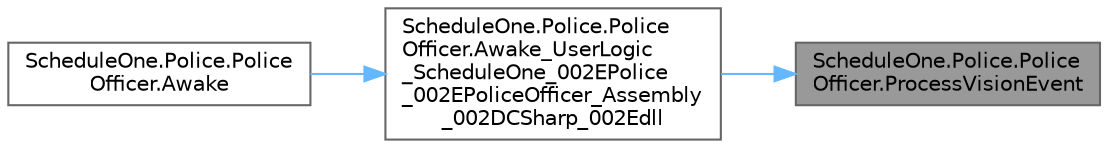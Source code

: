 digraph "ScheduleOne.Police.PoliceOfficer.ProcessVisionEvent"
{
 // LATEX_PDF_SIZE
  bgcolor="transparent";
  edge [fontname=Helvetica,fontsize=10,labelfontname=Helvetica,labelfontsize=10];
  node [fontname=Helvetica,fontsize=10,shape=box,height=0.2,width=0.4];
  rankdir="RL";
  Node1 [id="Node000001",label="ScheduleOne.Police.Police\lOfficer.ProcessVisionEvent",height=0.2,width=0.4,color="gray40", fillcolor="grey60", style="filled", fontcolor="black",tooltip="Processes the vision event."];
  Node1 -> Node2 [id="edge1_Node000001_Node000002",dir="back",color="steelblue1",style="solid",tooltip=" "];
  Node2 [id="Node000002",label="ScheduleOne.Police.Police\lOfficer.Awake_UserLogic\l_ScheduleOne_002EPolice\l_002EPoliceOfficer_Assembly\l_002DCSharp_002Edll",height=0.2,width=0.4,color="grey40", fillcolor="white", style="filled",URL="$class_schedule_one_1_1_police_1_1_police_officer.html#a1c985992cf8091ecddd632ff13888fb5",tooltip="Awakes the user logic schedule one 002 e police 002 e police officer assembly 002 dc sharp 002 edll."];
  Node2 -> Node3 [id="edge2_Node000002_Node000003",dir="back",color="steelblue1",style="solid",tooltip=" "];
  Node3 [id="Node000003",label="ScheduleOne.Police.Police\lOfficer.Awake",height=0.2,width=0.4,color="grey40", fillcolor="white", style="filled",URL="$class_schedule_one_1_1_police_1_1_police_officer.html#a16bf2548c16a3a203cf83a0b1d1bf6d6",tooltip="Awakes this instance."];
}
